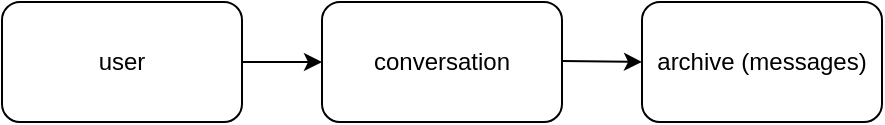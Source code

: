 <mxfile version="22.1.18" type="github">
  <diagram name="Page-1" id="n4ouWjoY9pAECxvJCbBW">
    <mxGraphModel dx="954" dy="453" grid="1" gridSize="10" guides="1" tooltips="1" connect="1" arrows="1" fold="1" page="1" pageScale="1" pageWidth="827" pageHeight="1169" math="0" shadow="0">
      <root>
        <mxCell id="0" />
        <mxCell id="1" parent="0" />
        <mxCell id="ewLC1zkHJUGoR8I-lPGI-1" value="user" style="rounded=1;whiteSpace=wrap;html=1;" vertex="1" parent="1">
          <mxGeometry x="200" y="190" width="120" height="60" as="geometry" />
        </mxCell>
        <mxCell id="ewLC1zkHJUGoR8I-lPGI-2" value="archive (messages)" style="rounded=1;whiteSpace=wrap;html=1;" vertex="1" parent="1">
          <mxGeometry x="520" y="190" width="120" height="60" as="geometry" />
        </mxCell>
        <mxCell id="ewLC1zkHJUGoR8I-lPGI-3" value="conversation" style="rounded=1;whiteSpace=wrap;html=1;" vertex="1" parent="1">
          <mxGeometry x="360" y="190" width="120" height="60" as="geometry" />
        </mxCell>
        <mxCell id="ewLC1zkHJUGoR8I-lPGI-6" value="" style="endArrow=classic;html=1;rounded=0;exitX=1;exitY=0.5;exitDx=0;exitDy=0;" edge="1" parent="1" source="ewLC1zkHJUGoR8I-lPGI-1">
          <mxGeometry width="50" height="50" relative="1" as="geometry">
            <mxPoint x="390" y="270" as="sourcePoint" />
            <mxPoint x="360" y="220" as="targetPoint" />
          </mxGeometry>
        </mxCell>
        <mxCell id="ewLC1zkHJUGoR8I-lPGI-7" value="" style="endArrow=classic;html=1;rounded=0;entryX=0;entryY=0.5;entryDx=0;entryDy=0;" edge="1" parent="1" target="ewLC1zkHJUGoR8I-lPGI-2">
          <mxGeometry width="50" height="50" relative="1" as="geometry">
            <mxPoint x="480" y="219.5" as="sourcePoint" />
            <mxPoint x="510" y="220" as="targetPoint" />
          </mxGeometry>
        </mxCell>
      </root>
    </mxGraphModel>
  </diagram>
</mxfile>
